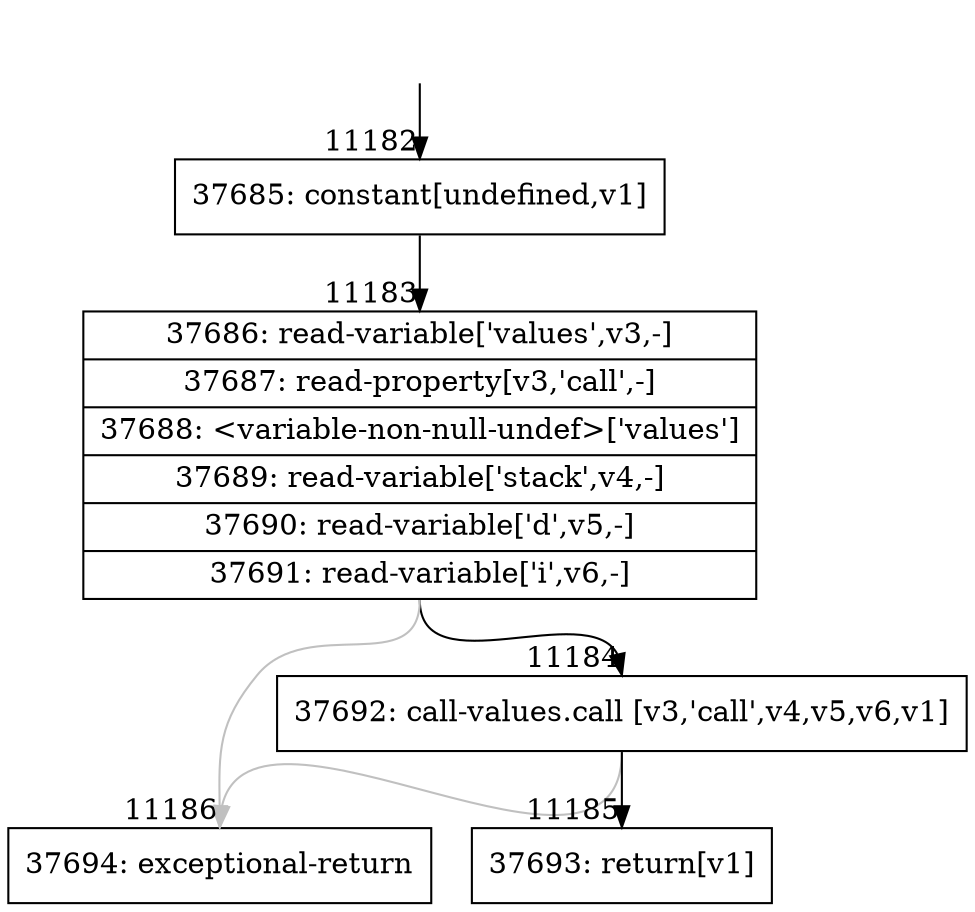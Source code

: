 digraph {
rankdir="TD"
BB_entry1031[shape=none,label=""];
BB_entry1031 -> BB11182 [tailport=s, headport=n, headlabel="    11182"]
BB11182 [shape=record label="{37685: constant[undefined,v1]}" ] 
BB11182 -> BB11183 [tailport=s, headport=n, headlabel="      11183"]
BB11183 [shape=record label="{37686: read-variable['values',v3,-]|37687: read-property[v3,'call',-]|37688: \<variable-non-null-undef\>['values']|37689: read-variable['stack',v4,-]|37690: read-variable['d',v5,-]|37691: read-variable['i',v6,-]}" ] 
BB11183 -> BB11184 [tailport=s, headport=n, headlabel="      11184"]
BB11183 -> BB11186 [tailport=s, headport=n, color=gray, headlabel="      11186"]
BB11184 [shape=record label="{37692: call-values.call [v3,'call',v4,v5,v6,v1]}" ] 
BB11184 -> BB11185 [tailport=s, headport=n, headlabel="      11185"]
BB11184 -> BB11186 [tailport=s, headport=n, color=gray]
BB11185 [shape=record label="{37693: return[v1]}" ] 
BB11186 [shape=record label="{37694: exceptional-return}" ] 
//#$~ 6655
}
